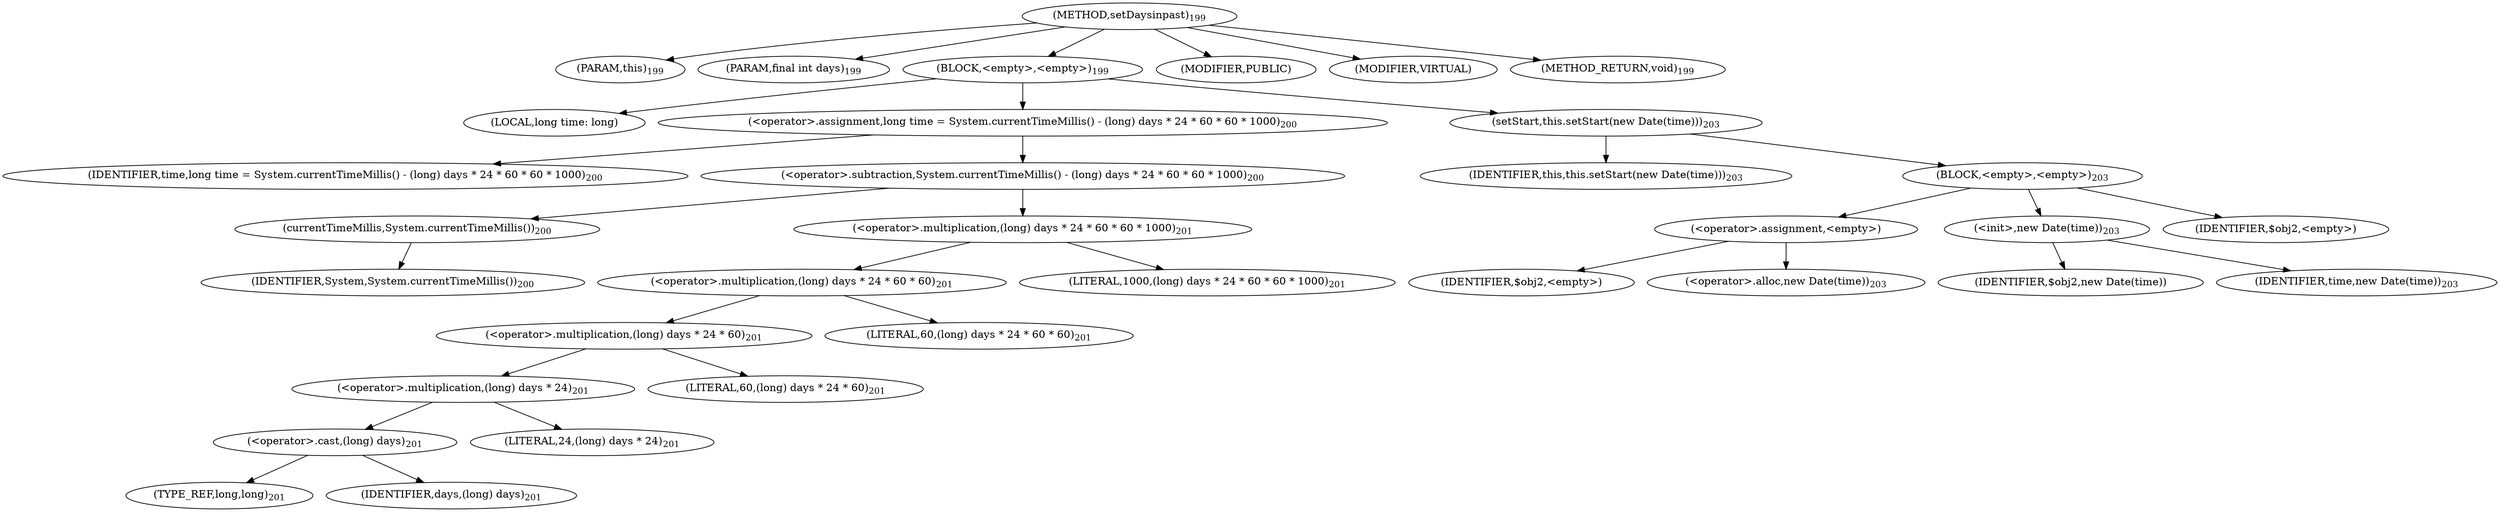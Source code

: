 digraph "setDaysinpast" {  
"141" [label = <(METHOD,setDaysinpast)<SUB>199</SUB>> ]
"4" [label = <(PARAM,this)<SUB>199</SUB>> ]
"142" [label = <(PARAM,final int days)<SUB>199</SUB>> ]
"143" [label = <(BLOCK,&lt;empty&gt;,&lt;empty&gt;)<SUB>199</SUB>> ]
"144" [label = <(LOCAL,long time: long)> ]
"145" [label = <(&lt;operator&gt;.assignment,long time = System.currentTimeMillis() - (long) days * 24 * 60 * 60 * 1000)<SUB>200</SUB>> ]
"146" [label = <(IDENTIFIER,time,long time = System.currentTimeMillis() - (long) days * 24 * 60 * 60 * 1000)<SUB>200</SUB>> ]
"147" [label = <(&lt;operator&gt;.subtraction,System.currentTimeMillis() - (long) days * 24 * 60 * 60 * 1000)<SUB>200</SUB>> ]
"148" [label = <(currentTimeMillis,System.currentTimeMillis())<SUB>200</SUB>> ]
"149" [label = <(IDENTIFIER,System,System.currentTimeMillis())<SUB>200</SUB>> ]
"150" [label = <(&lt;operator&gt;.multiplication,(long) days * 24 * 60 * 60 * 1000)<SUB>201</SUB>> ]
"151" [label = <(&lt;operator&gt;.multiplication,(long) days * 24 * 60 * 60)<SUB>201</SUB>> ]
"152" [label = <(&lt;operator&gt;.multiplication,(long) days * 24 * 60)<SUB>201</SUB>> ]
"153" [label = <(&lt;operator&gt;.multiplication,(long) days * 24)<SUB>201</SUB>> ]
"154" [label = <(&lt;operator&gt;.cast,(long) days)<SUB>201</SUB>> ]
"155" [label = <(TYPE_REF,long,long)<SUB>201</SUB>> ]
"156" [label = <(IDENTIFIER,days,(long) days)<SUB>201</SUB>> ]
"157" [label = <(LITERAL,24,(long) days * 24)<SUB>201</SUB>> ]
"158" [label = <(LITERAL,60,(long) days * 24 * 60)<SUB>201</SUB>> ]
"159" [label = <(LITERAL,60,(long) days * 24 * 60 * 60)<SUB>201</SUB>> ]
"160" [label = <(LITERAL,1000,(long) days * 24 * 60 * 60 * 1000)<SUB>201</SUB>> ]
"161" [label = <(setStart,this.setStart(new Date(time)))<SUB>203</SUB>> ]
"3" [label = <(IDENTIFIER,this,this.setStart(new Date(time)))<SUB>203</SUB>> ]
"162" [label = <(BLOCK,&lt;empty&gt;,&lt;empty&gt;)<SUB>203</SUB>> ]
"163" [label = <(&lt;operator&gt;.assignment,&lt;empty&gt;)> ]
"164" [label = <(IDENTIFIER,$obj2,&lt;empty&gt;)> ]
"165" [label = <(&lt;operator&gt;.alloc,new Date(time))<SUB>203</SUB>> ]
"166" [label = <(&lt;init&gt;,new Date(time))<SUB>203</SUB>> ]
"167" [label = <(IDENTIFIER,$obj2,new Date(time))> ]
"168" [label = <(IDENTIFIER,time,new Date(time))<SUB>203</SUB>> ]
"169" [label = <(IDENTIFIER,$obj2,&lt;empty&gt;)> ]
"170" [label = <(MODIFIER,PUBLIC)> ]
"171" [label = <(MODIFIER,VIRTUAL)> ]
"172" [label = <(METHOD_RETURN,void)<SUB>199</SUB>> ]
  "141" -> "4" 
  "141" -> "142" 
  "141" -> "143" 
  "141" -> "170" 
  "141" -> "171" 
  "141" -> "172" 
  "143" -> "144" 
  "143" -> "145" 
  "143" -> "161" 
  "145" -> "146" 
  "145" -> "147" 
  "147" -> "148" 
  "147" -> "150" 
  "148" -> "149" 
  "150" -> "151" 
  "150" -> "160" 
  "151" -> "152" 
  "151" -> "159" 
  "152" -> "153" 
  "152" -> "158" 
  "153" -> "154" 
  "153" -> "157" 
  "154" -> "155" 
  "154" -> "156" 
  "161" -> "3" 
  "161" -> "162" 
  "162" -> "163" 
  "162" -> "166" 
  "162" -> "169" 
  "163" -> "164" 
  "163" -> "165" 
  "166" -> "167" 
  "166" -> "168" 
}
